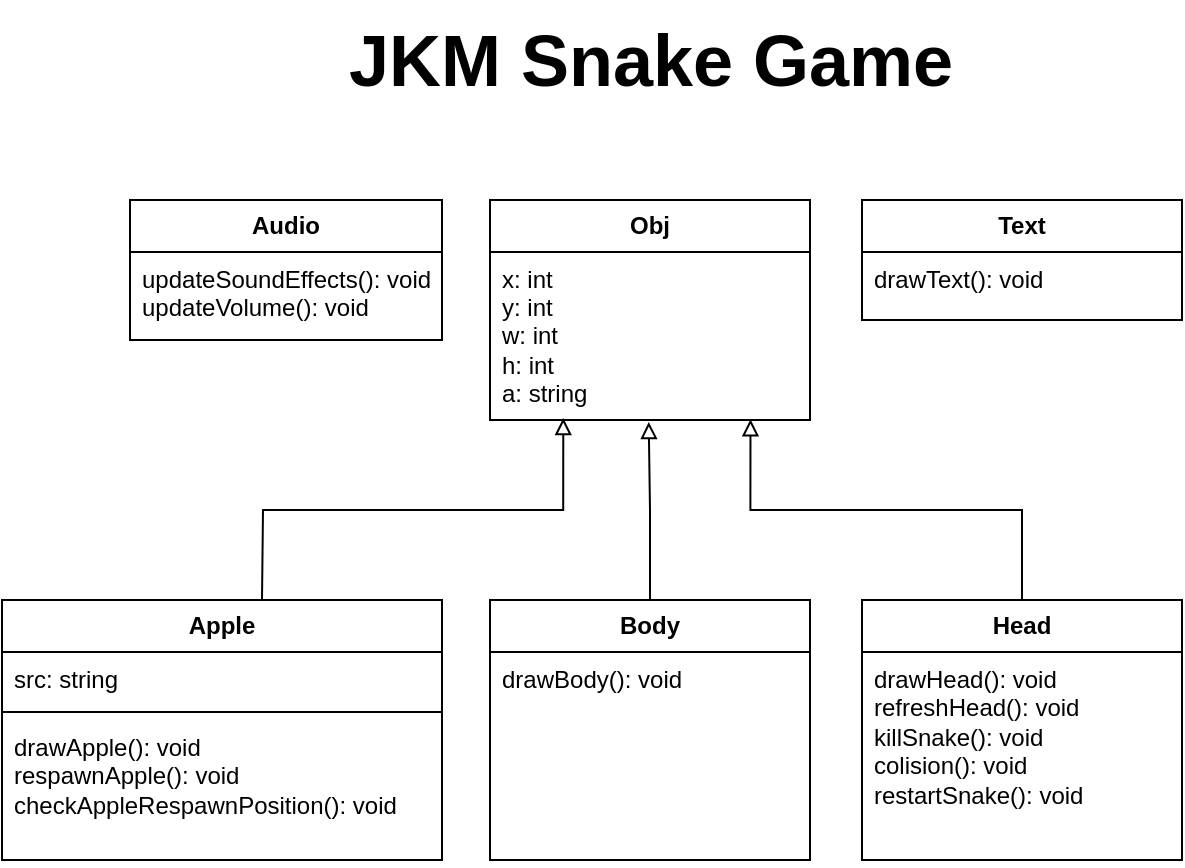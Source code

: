 <mxfile version="24.0.7" type="github">
  <diagram name="Página-1" id="snx0YpBr6MKP5n9HAAY5">
    <mxGraphModel dx="1257" dy="620" grid="1" gridSize="10" guides="1" tooltips="1" connect="1" arrows="1" fold="1" page="1" pageScale="1" pageWidth="827" pageHeight="1169" math="0" shadow="0">
      <root>
        <mxCell id="0" />
        <mxCell id="1" parent="0" />
        <mxCell id="O1kkgdQx-6lh8aL8HpDs-1" value="Obj" style="swimlane;fontStyle=1;align=center;verticalAlign=middle;childLayout=stackLayout;horizontal=1;startSize=26;horizontalStack=0;resizeParent=1;resizeParentMax=0;resizeLast=0;collapsible=1;marginBottom=0;whiteSpace=wrap;html=1;" parent="1" vertex="1">
          <mxGeometry x="364" y="150" width="160" height="110" as="geometry" />
        </mxCell>
        <mxCell id="O1kkgdQx-6lh8aL8HpDs-2" value="x: int&lt;div&gt;y: int&lt;/div&gt;&lt;div&gt;w: int&lt;/div&gt;&lt;div&gt;h: int&lt;/div&gt;&lt;div&gt;a: string&lt;/div&gt;" style="text;strokeColor=none;fillColor=none;align=left;verticalAlign=middle;spacingLeft=4;spacingRight=4;overflow=hidden;rotatable=0;points=[[0,0.5],[1,0.5]];portConstraint=eastwest;whiteSpace=wrap;html=1;" parent="O1kkgdQx-6lh8aL8HpDs-1" vertex="1">
          <mxGeometry y="26" width="160" height="84" as="geometry" />
        </mxCell>
        <mxCell id="O1kkgdQx-6lh8aL8HpDs-6" value="Head" style="swimlane;fontStyle=1;align=center;verticalAlign=middle;childLayout=stackLayout;horizontal=1;startSize=26;horizontalStack=0;resizeParent=1;resizeParentMax=0;resizeLast=0;collapsible=1;marginBottom=0;whiteSpace=wrap;html=1;" parent="1" vertex="1">
          <mxGeometry x="550" y="350" width="160" height="130" as="geometry" />
        </mxCell>
        <mxCell id="O1kkgdQx-6lh8aL8HpDs-7" value="drawHead(): void&lt;div&gt;refreshHead(): void&lt;/div&gt;&lt;div&gt;killSnake(): void&lt;/div&gt;&lt;div&gt;colision(): void&lt;/div&gt;&lt;div&gt;restartSnake(): void&lt;br&gt;&lt;/div&gt;" style="text;strokeColor=none;fillColor=none;align=left;verticalAlign=top;spacingLeft=4;spacingRight=4;overflow=hidden;rotatable=0;points=[[0,0.5],[1,0.5]];portConstraint=eastwest;whiteSpace=wrap;html=1;" parent="O1kkgdQx-6lh8aL8HpDs-6" vertex="1">
          <mxGeometry y="26" width="160" height="104" as="geometry" />
        </mxCell>
        <mxCell id="O1kkgdQx-6lh8aL8HpDs-8" value="Body" style="swimlane;fontStyle=1;align=center;verticalAlign=middle;childLayout=stackLayout;horizontal=1;startSize=26;horizontalStack=0;resizeParent=1;resizeParentMax=0;resizeLast=0;collapsible=1;marginBottom=0;whiteSpace=wrap;html=1;" parent="1" vertex="1">
          <mxGeometry x="364" y="350" width="160" height="130" as="geometry" />
        </mxCell>
        <mxCell id="O1kkgdQx-6lh8aL8HpDs-9" value="drawBody(): void" style="text;strokeColor=none;fillColor=none;align=left;verticalAlign=top;spacingLeft=4;spacingRight=4;overflow=hidden;rotatable=0;points=[[0,0.5],[1,0.5]];portConstraint=eastwest;whiteSpace=wrap;html=1;" parent="O1kkgdQx-6lh8aL8HpDs-8" vertex="1">
          <mxGeometry y="26" width="160" height="104" as="geometry" />
        </mxCell>
        <mxCell id="O1kkgdQx-6lh8aL8HpDs-13" style="edgeStyle=orthogonalEdgeStyle;rounded=0;orthogonalLoop=1;jettySize=auto;html=1;exitX=0.5;exitY=0;exitDx=0;exitDy=0;entryX=0.229;entryY=0.988;entryDx=0;entryDy=0;entryPerimeter=0;endArrow=block;endFill=0;verticalAlign=middle;" parent="1" target="O1kkgdQx-6lh8aL8HpDs-2" edge="1">
          <mxGeometry relative="1" as="geometry">
            <mxPoint x="250" y="350" as="sourcePoint" />
          </mxGeometry>
        </mxCell>
        <mxCell id="O1kkgdQx-6lh8aL8HpDs-14" style="edgeStyle=orthogonalEdgeStyle;rounded=0;orthogonalLoop=1;jettySize=auto;html=1;exitX=0.5;exitY=0;exitDx=0;exitDy=0;entryX=0.496;entryY=1.012;entryDx=0;entryDy=0;entryPerimeter=0;endArrow=block;endFill=0;verticalAlign=middle;" parent="1" source="O1kkgdQx-6lh8aL8HpDs-8" target="O1kkgdQx-6lh8aL8HpDs-2" edge="1">
          <mxGeometry relative="1" as="geometry" />
        </mxCell>
        <mxCell id="O1kkgdQx-6lh8aL8HpDs-15" style="edgeStyle=orthogonalEdgeStyle;rounded=0;orthogonalLoop=1;jettySize=auto;html=1;entryX=0.814;entryY=0.996;entryDx=0;entryDy=0;entryPerimeter=0;endArrow=block;endFill=0;verticalAlign=middle;" parent="1" source="O1kkgdQx-6lh8aL8HpDs-6" target="O1kkgdQx-6lh8aL8HpDs-2" edge="1">
          <mxGeometry relative="1" as="geometry" />
        </mxCell>
        <mxCell id="O1kkgdQx-6lh8aL8HpDs-18" value="Text" style="swimlane;fontStyle=1;align=center;verticalAlign=middle;childLayout=stackLayout;horizontal=1;startSize=26;horizontalStack=0;resizeParent=1;resizeParentMax=0;resizeLast=0;collapsible=1;marginBottom=0;whiteSpace=wrap;html=1;" parent="1" vertex="1">
          <mxGeometry x="550" y="150" width="160" height="60" as="geometry" />
        </mxCell>
        <mxCell id="O1kkgdQx-6lh8aL8HpDs-19" value="drawText(): void" style="text;strokeColor=none;fillColor=none;align=left;verticalAlign=top;spacingLeft=4;spacingRight=4;overflow=hidden;rotatable=0;points=[[0,0.5],[1,0.5]];portConstraint=eastwest;whiteSpace=wrap;html=1;" parent="O1kkgdQx-6lh8aL8HpDs-18" vertex="1">
          <mxGeometry y="26" width="160" height="34" as="geometry" />
        </mxCell>
        <mxCell id="O1kkgdQx-6lh8aL8HpDs-20" value="&lt;div&gt;Audio&lt;/div&gt;" style="swimlane;fontStyle=1;align=center;verticalAlign=middle;childLayout=stackLayout;horizontal=1;startSize=26;horizontalStack=0;resizeParent=1;resizeParentMax=0;resizeLast=0;collapsible=1;marginBottom=0;whiteSpace=wrap;html=1;" parent="1" vertex="1">
          <mxGeometry x="184" y="150" width="156" height="70" as="geometry" />
        </mxCell>
        <mxCell id="O1kkgdQx-6lh8aL8HpDs-21" value="updateSoundEffects(): void&lt;div&gt;&lt;div&gt;updateVolume(): void&lt;/div&gt;&lt;/div&gt;" style="text;strokeColor=none;fillColor=none;align=left;verticalAlign=top;spacingLeft=4;spacingRight=4;overflow=hidden;rotatable=0;points=[[0,0.5],[1,0.5]];portConstraint=eastwest;whiteSpace=wrap;html=1;" parent="O1kkgdQx-6lh8aL8HpDs-20" vertex="1">
          <mxGeometry y="26" width="156" height="44" as="geometry" />
        </mxCell>
        <mxCell id="O1kkgdQx-6lh8aL8HpDs-26" value="Apple" style="swimlane;fontStyle=1;align=center;verticalAlign=middle;childLayout=stackLayout;horizontal=1;startSize=26;horizontalStack=0;resizeParent=1;resizeParentMax=0;resizeLast=0;collapsible=1;marginBottom=0;whiteSpace=wrap;html=1;" parent="1" vertex="1">
          <mxGeometry x="120" y="350" width="220" height="130" as="geometry" />
        </mxCell>
        <mxCell id="O1kkgdQx-6lh8aL8HpDs-27" value="&lt;div&gt;src: string&lt;/div&gt;" style="text;strokeColor=none;fillColor=none;align=left;verticalAlign=top;spacingLeft=4;spacingRight=4;overflow=hidden;rotatable=0;points=[[0,0.5],[1,0.5]];portConstraint=eastwest;whiteSpace=wrap;html=1;" parent="O1kkgdQx-6lh8aL8HpDs-26" vertex="1">
          <mxGeometry y="26" width="220" height="26" as="geometry" />
        </mxCell>
        <mxCell id="O1kkgdQx-6lh8aL8HpDs-28" value="" style="line;strokeWidth=1;fillColor=none;align=left;verticalAlign=middle;spacingTop=-1;spacingLeft=3;spacingRight=3;rotatable=0;labelPosition=right;points=[];portConstraint=eastwest;strokeColor=inherit;" parent="O1kkgdQx-6lh8aL8HpDs-26" vertex="1">
          <mxGeometry y="52" width="220" height="8" as="geometry" />
        </mxCell>
        <mxCell id="O1kkgdQx-6lh8aL8HpDs-29" value="drawApple(): void&lt;div&gt;respawnApple(): void&lt;/div&gt;&lt;div&gt;checkAppleRespawnPosition(): void&lt;br&gt;&lt;/div&gt;" style="text;strokeColor=none;fillColor=none;align=left;verticalAlign=top;spacingLeft=4;spacingRight=4;overflow=hidden;rotatable=0;points=[[0,0.5],[1,0.5]];portConstraint=eastwest;whiteSpace=wrap;html=1;" parent="O1kkgdQx-6lh8aL8HpDs-26" vertex="1">
          <mxGeometry y="60" width="220" height="70" as="geometry" />
        </mxCell>
        <mxCell id="O1kkgdQx-6lh8aL8HpDs-31" value="&lt;b style=&quot;font-size: 36px;&quot;&gt;&lt;font style=&quot;font-size: 36px;&quot;&gt;JKM Snake Game&lt;/font&gt;&lt;/b&gt;" style="text;html=1;align=center;verticalAlign=middle;resizable=0;points=[];autosize=1;strokeColor=none;fillColor=none;fontSize=36;" parent="1" vertex="1">
          <mxGeometry x="279" y="50" width="330" height="60" as="geometry" />
        </mxCell>
      </root>
    </mxGraphModel>
  </diagram>
</mxfile>
